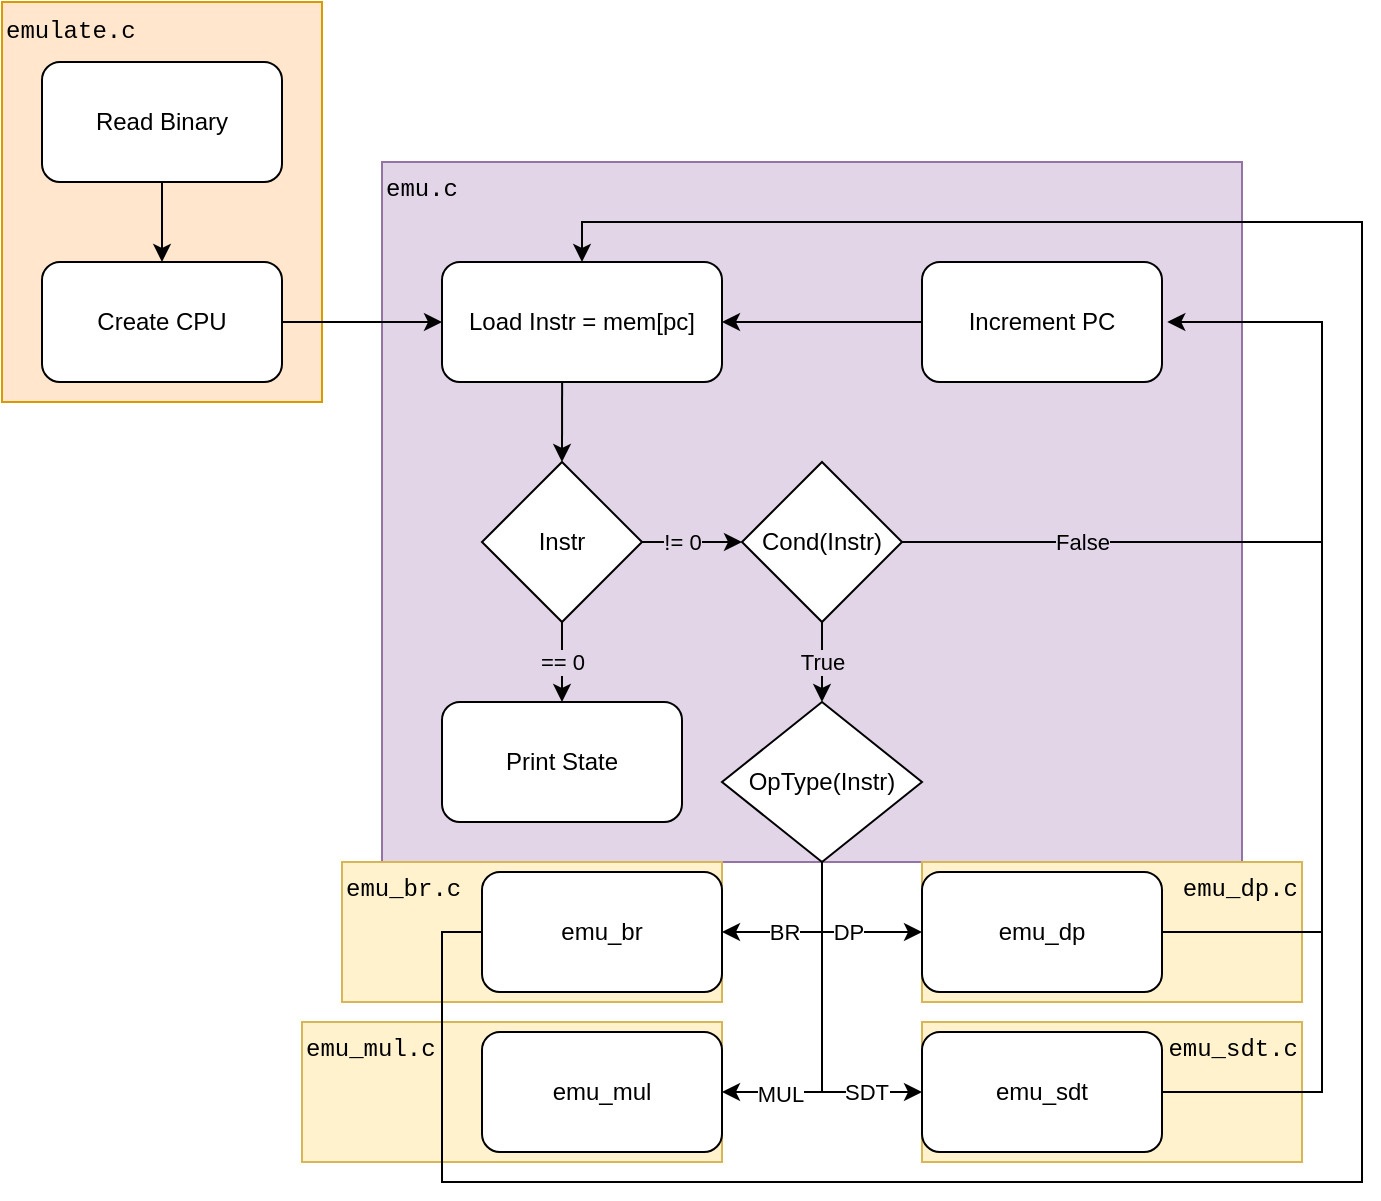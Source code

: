 <mxfile version="19.0.2" type="device"><diagram id="C5RBs43oDa-KdzZeNtuy" name="Page-1"><mxGraphModel dx="1072" dy="697" grid="1" gridSize="10" guides="1" tooltips="1" connect="1" arrows="1" fold="1" page="1" pageScale="1" pageWidth="827" pageHeight="1169" math="0" shadow="0"><root><mxCell id="WIyWlLk6GJQsqaUBKTNV-0"/><mxCell id="WIyWlLk6GJQsqaUBKTNV-1" parent="WIyWlLk6GJQsqaUBKTNV-0"/><mxCell id="gRORQyPWRsyguJwlLhQZ-69" value="emu.c" style="rounded=0;whiteSpace=wrap;html=1;fontFamily=Courier New;fillColor=#e1d5e7;strokeColor=#9673a6;verticalAlign=top;align=left;" vertex="1" parent="WIyWlLk6GJQsqaUBKTNV-1"><mxGeometry x="230" y="90" width="430" height="350" as="geometry"/></mxCell><mxCell id="gRORQyPWRsyguJwlLhQZ-68" value="&lt;div align=&quot;right&quot;&gt;emu_dp.c&lt;/div&gt;" style="rounded=0;whiteSpace=wrap;html=1;fontFamily=Courier New;fillColor=#fff2cc;strokeColor=#d6b656;align=right;verticalAlign=top;" vertex="1" parent="WIyWlLk6GJQsqaUBKTNV-1"><mxGeometry x="500" y="440" width="190" height="70" as="geometry"/></mxCell><mxCell id="gRORQyPWRsyguJwlLhQZ-67" value="&lt;div align=&quot;right&quot;&gt;emu_sdt.c&lt;/div&gt;" style="rounded=0;whiteSpace=wrap;html=1;fontFamily=Courier New;fillColor=#fff2cc;strokeColor=#d6b656;align=right;verticalAlign=top;" vertex="1" parent="WIyWlLk6GJQsqaUBKTNV-1"><mxGeometry x="500" y="520" width="190" height="70" as="geometry"/></mxCell><mxCell id="gRORQyPWRsyguJwlLhQZ-66" value="&lt;div align=&quot;left&quot;&gt;emu_mul.c&lt;/div&gt;" style="rounded=0;whiteSpace=wrap;html=1;fontFamily=Courier New;fillColor=#fff2cc;strokeColor=#d6b656;align=left;verticalAlign=top;" vertex="1" parent="WIyWlLk6GJQsqaUBKTNV-1"><mxGeometry x="190" y="520" width="210" height="70" as="geometry"/></mxCell><mxCell id="gRORQyPWRsyguJwlLhQZ-65" value="&lt;div align=&quot;left&quot;&gt;emu_br.c&lt;/div&gt;" style="rounded=0;whiteSpace=wrap;html=1;fontFamily=Courier New;fillColor=#fff2cc;strokeColor=#d6b656;align=left;verticalAlign=top;" vertex="1" parent="WIyWlLk6GJQsqaUBKTNV-1"><mxGeometry x="210" y="440" width="190" height="70" as="geometry"/></mxCell><mxCell id="gRORQyPWRsyguJwlLhQZ-62" value="&lt;div&gt;&lt;font face=&quot;Courier New&quot;&gt;emulate.c&lt;/font&gt;&lt;/div&gt;" style="rounded=0;whiteSpace=wrap;html=1;fillColor=#ffe6cc;strokeColor=#d79b00;align=left;verticalAlign=top;" vertex="1" parent="WIyWlLk6GJQsqaUBKTNV-1"><mxGeometry x="40" y="10" width="160" height="200" as="geometry"/></mxCell><mxCell id="gRORQyPWRsyguJwlLhQZ-0" value="Read Binary" style="rounded=1;whiteSpace=wrap;html=1;" vertex="1" parent="WIyWlLk6GJQsqaUBKTNV-1"><mxGeometry x="60" y="40" width="120" height="60" as="geometry"/></mxCell><mxCell id="gRORQyPWRsyguJwlLhQZ-1" value="Create CPU" style="rounded=1;whiteSpace=wrap;html=1;" vertex="1" parent="WIyWlLk6GJQsqaUBKTNV-1"><mxGeometry x="60" y="140" width="120" height="60" as="geometry"/></mxCell><mxCell id="gRORQyPWRsyguJwlLhQZ-3" value="Load Instr = mem[pc]" style="rounded=1;whiteSpace=wrap;html=1;" vertex="1" parent="WIyWlLk6GJQsqaUBKTNV-1"><mxGeometry x="260" y="140" width="140" height="60" as="geometry"/></mxCell><mxCell id="gRORQyPWRsyguJwlLhQZ-4" value="Print State" style="rounded=1;whiteSpace=wrap;html=1;" vertex="1" parent="WIyWlLk6GJQsqaUBKTNV-1"><mxGeometry x="260" y="360" width="120" height="60" as="geometry"/></mxCell><mxCell id="gRORQyPWRsyguJwlLhQZ-5" value="Instr" style="rhombus;whiteSpace=wrap;html=1;" vertex="1" parent="WIyWlLk6GJQsqaUBKTNV-1"><mxGeometry x="280" y="240" width="80" height="80" as="geometry"/></mxCell><mxCell id="gRORQyPWRsyguJwlLhQZ-6" value="" style="endArrow=classic;html=1;rounded=0;exitX=0.5;exitY=1;exitDx=0;exitDy=0;entryX=0.5;entryY=0;entryDx=0;entryDy=0;" edge="1" parent="WIyWlLk6GJQsqaUBKTNV-1" source="gRORQyPWRsyguJwlLhQZ-5" target="gRORQyPWRsyguJwlLhQZ-4"><mxGeometry width="50" height="50" relative="1" as="geometry"><mxPoint x="390" y="470" as="sourcePoint"/><mxPoint x="440" y="420" as="targetPoint"/><Array as="points"/></mxGeometry></mxCell><mxCell id="gRORQyPWRsyguJwlLhQZ-7" value="== 0" style="edgeLabel;html=1;align=center;verticalAlign=middle;resizable=0;points=[];labelBackgroundColor=#E1D5E7;" vertex="1" connectable="0" parent="gRORQyPWRsyguJwlLhQZ-6"><mxGeometry x="-0.669" y="-1" relative="1" as="geometry"><mxPoint x="1" y="13" as="offset"/></mxGeometry></mxCell><mxCell id="gRORQyPWRsyguJwlLhQZ-8" value="Cond(Instr)" style="rhombus;whiteSpace=wrap;html=1;" vertex="1" parent="WIyWlLk6GJQsqaUBKTNV-1"><mxGeometry x="410" y="240" width="80" height="80" as="geometry"/></mxCell><mxCell id="gRORQyPWRsyguJwlLhQZ-11" value="Increment PC" style="rounded=1;whiteSpace=wrap;html=1;" vertex="1" parent="WIyWlLk6GJQsqaUBKTNV-1"><mxGeometry x="500" y="140" width="120" height="60" as="geometry"/></mxCell><mxCell id="gRORQyPWRsyguJwlLhQZ-13" value="OpType(Instr)" style="rhombus;whiteSpace=wrap;html=1;" vertex="1" parent="WIyWlLk6GJQsqaUBKTNV-1"><mxGeometry x="400" y="360" width="100" height="80" as="geometry"/></mxCell><mxCell id="gRORQyPWRsyguJwlLhQZ-18" value="" style="endArrow=classic;html=1;rounded=0;entryX=1;entryY=0.5;entryDx=0;entryDy=0;" edge="1" parent="WIyWlLk6GJQsqaUBKTNV-1" target="gRORQyPWRsyguJwlLhQZ-30"><mxGeometry width="50" height="50" relative="1" as="geometry"><mxPoint x="450" y="445" as="sourcePoint"/><mxPoint x="530" y="635" as="targetPoint"/><Array as="points"><mxPoint x="450" y="555"/></Array></mxGeometry></mxCell><mxCell id="gRORQyPWRsyguJwlLhQZ-56" value="MUL" style="edgeLabel;html=1;align=center;verticalAlign=middle;resizable=0;points=[];" vertex="1" connectable="0" parent="gRORQyPWRsyguJwlLhQZ-18"><mxGeometry x="0.646" y="1" relative="1" as="geometry"><mxPoint as="offset"/></mxGeometry></mxCell><mxCell id="gRORQyPWRsyguJwlLhQZ-19" value="" style="endArrow=classic;html=1;rounded=0;entryX=0;entryY=0.5;entryDx=0;entryDy=0;exitX=0.5;exitY=1;exitDx=0;exitDy=0;" edge="1" parent="WIyWlLk6GJQsqaUBKTNV-1" source="gRORQyPWRsyguJwlLhQZ-13" target="gRORQyPWRsyguJwlLhQZ-28"><mxGeometry width="50" height="50" relative="1" as="geometry"><mxPoint x="450" y="455" as="sourcePoint"/><mxPoint x="530" y="715" as="targetPoint"/><Array as="points"><mxPoint x="450" y="475"/></Array></mxGeometry></mxCell><mxCell id="gRORQyPWRsyguJwlLhQZ-27" value="&lt;div&gt;DP&lt;/div&gt;" style="edgeLabel;html=1;align=center;verticalAlign=middle;resizable=0;points=[];" vertex="1" connectable="0" parent="gRORQyPWRsyguJwlLhQZ-19"><mxGeometry x="0.691" y="-2" relative="1" as="geometry"><mxPoint x="-24" y="-2" as="offset"/></mxGeometry></mxCell><mxCell id="gRORQyPWRsyguJwlLhQZ-28" value="emu_dp" style="rounded=1;whiteSpace=wrap;html=1;" vertex="1" parent="WIyWlLk6GJQsqaUBKTNV-1"><mxGeometry x="500" y="445" width="120" height="60" as="geometry"/></mxCell><mxCell id="gRORQyPWRsyguJwlLhQZ-29" value="emu_sdt" style="rounded=1;whiteSpace=wrap;html=1;" vertex="1" parent="WIyWlLk6GJQsqaUBKTNV-1"><mxGeometry x="500" y="525" width="120" height="60" as="geometry"/></mxCell><mxCell id="gRORQyPWRsyguJwlLhQZ-33" value="emu_br" style="rounded=1;whiteSpace=wrap;html=1;" vertex="1" parent="WIyWlLk6GJQsqaUBKTNV-1"><mxGeometry x="280" y="445" width="120" height="60" as="geometry"/></mxCell><mxCell id="gRORQyPWRsyguJwlLhQZ-36" value="" style="endArrow=classic;html=1;rounded=0;exitX=1;exitY=0.5;exitDx=0;exitDy=0;entryX=1.022;entryY=0.5;entryDx=0;entryDy=0;entryPerimeter=0;endFill=1;" edge="1" parent="WIyWlLk6GJQsqaUBKTNV-1" source="gRORQyPWRsyguJwlLhQZ-29" target="gRORQyPWRsyguJwlLhQZ-11"><mxGeometry width="50" height="50" relative="1" as="geometry"><mxPoint x="630" y="480" as="sourcePoint"/><mxPoint x="690" y="260" as="targetPoint"/><Array as="points"><mxPoint x="700" y="555"/><mxPoint x="700" y="170"/></Array></mxGeometry></mxCell><mxCell id="gRORQyPWRsyguJwlLhQZ-38" value="" style="endArrow=classic;html=1;rounded=0;entryX=1;entryY=0.5;entryDx=0;entryDy=0;exitX=0;exitY=0.5;exitDx=0;exitDy=0;" edge="1" parent="WIyWlLk6GJQsqaUBKTNV-1" source="gRORQyPWRsyguJwlLhQZ-11" target="gRORQyPWRsyguJwlLhQZ-3"><mxGeometry width="50" height="50" relative="1" as="geometry"><mxPoint x="500" y="320" as="sourcePoint"/><mxPoint x="550" y="270" as="targetPoint"/></mxGeometry></mxCell><mxCell id="gRORQyPWRsyguJwlLhQZ-40" value="!= 0" style="endArrow=classic;html=1;rounded=0;exitX=1;exitY=0.5;exitDx=0;exitDy=0;entryX=0;entryY=0.5;entryDx=0;entryDy=0;labelBackgroundColor=#e1d5e7;" edge="1" parent="WIyWlLk6GJQsqaUBKTNV-1" source="gRORQyPWRsyguJwlLhQZ-5" target="gRORQyPWRsyguJwlLhQZ-8"><mxGeometry x="-0.2" width="50" height="50" relative="1" as="geometry"><mxPoint x="280" y="320" as="sourcePoint"/><mxPoint x="330" y="270" as="targetPoint"/><mxPoint as="offset"/></mxGeometry></mxCell><mxCell id="gRORQyPWRsyguJwlLhQZ-41" value="True" style="endArrow=classic;html=1;rounded=0;entryX=0.5;entryY=0;entryDx=0;entryDy=0;exitX=0.5;exitY=1;exitDx=0;exitDy=0;labelBackgroundColor=#E1D5E7;" edge="1" parent="WIyWlLk6GJQsqaUBKTNV-1" source="gRORQyPWRsyguJwlLhQZ-8" target="gRORQyPWRsyguJwlLhQZ-13"><mxGeometry width="50" height="50" relative="1" as="geometry"><mxPoint x="280" y="400" as="sourcePoint"/><mxPoint x="330" y="350" as="targetPoint"/></mxGeometry></mxCell><mxCell id="gRORQyPWRsyguJwlLhQZ-43" value="False" style="endArrow=none;html=1;rounded=0;entryX=1;entryY=0.5;entryDx=0;entryDy=0;labelBackgroundColor=#E1D5E7;" edge="1" parent="WIyWlLk6GJQsqaUBKTNV-1" target="gRORQyPWRsyguJwlLhQZ-8"><mxGeometry x="0.143" width="50" height="50" relative="1" as="geometry"><mxPoint x="700" y="280" as="sourcePoint"/><mxPoint x="330" y="350" as="targetPoint"/><mxPoint as="offset"/></mxGeometry></mxCell><mxCell id="gRORQyPWRsyguJwlLhQZ-49" value="" style="endArrow=classic;html=1;rounded=0;entryX=0.5;entryY=0;entryDx=0;entryDy=0;endFill=1;exitX=0;exitY=0.5;exitDx=0;exitDy=0;" edge="1" parent="WIyWlLk6GJQsqaUBKTNV-1" source="gRORQyPWRsyguJwlLhQZ-33" target="gRORQyPWRsyguJwlLhQZ-3"><mxGeometry width="50" height="50" relative="1" as="geometry"><mxPoint x="260" y="500" as="sourcePoint"/><mxPoint x="540" y="130" as="targetPoint"/><Array as="points"><mxPoint x="260" y="475"/><mxPoint x="260" y="600"/><mxPoint x="720" y="600"/><mxPoint x="720" y="120"/><mxPoint x="330" y="120"/></Array></mxGeometry></mxCell><mxCell id="gRORQyPWRsyguJwlLhQZ-30" value="emu_mul" style="rounded=1;whiteSpace=wrap;html=1;" vertex="1" parent="WIyWlLk6GJQsqaUBKTNV-1"><mxGeometry x="280" y="525" width="120" height="60" as="geometry"/></mxCell><mxCell id="gRORQyPWRsyguJwlLhQZ-53" value="" style="endArrow=classic;html=1;rounded=0;entryX=1;entryY=0.5;entryDx=0;entryDy=0;" edge="1" parent="WIyWlLk6GJQsqaUBKTNV-1" target="gRORQyPWRsyguJwlLhQZ-33"><mxGeometry width="50" height="50" relative="1" as="geometry"><mxPoint x="450" y="475" as="sourcePoint"/><mxPoint x="430" y="465" as="targetPoint"/></mxGeometry></mxCell><mxCell id="gRORQyPWRsyguJwlLhQZ-55" value="BR" style="edgeLabel;html=1;align=center;verticalAlign=middle;resizable=0;points=[];" vertex="1" connectable="0" parent="gRORQyPWRsyguJwlLhQZ-53"><mxGeometry x="-0.227" relative="1" as="geometry"><mxPoint as="offset"/></mxGeometry></mxCell><mxCell id="gRORQyPWRsyguJwlLhQZ-54" value="" style="endArrow=classic;html=1;rounded=0;entryX=0;entryY=0.5;entryDx=0;entryDy=0;" edge="1" parent="WIyWlLk6GJQsqaUBKTNV-1" target="gRORQyPWRsyguJwlLhQZ-29"><mxGeometry width="50" height="50" relative="1" as="geometry"><mxPoint x="450" y="555" as="sourcePoint"/><mxPoint x="410" y="485" as="targetPoint"/></mxGeometry></mxCell><mxCell id="gRORQyPWRsyguJwlLhQZ-57" value="&lt;div&gt;SDT&lt;/div&gt;" style="edgeLabel;html=1;align=center;verticalAlign=middle;resizable=0;points=[];" vertex="1" connectable="0" parent="gRORQyPWRsyguJwlLhQZ-54"><mxGeometry x="-0.133" relative="1" as="geometry"><mxPoint as="offset"/></mxGeometry></mxCell><mxCell id="gRORQyPWRsyguJwlLhQZ-58" value="" style="endArrow=none;html=1;rounded=0;entryX=1;entryY=0.5;entryDx=0;entryDy=0;" edge="1" parent="WIyWlLk6GJQsqaUBKTNV-1" target="gRORQyPWRsyguJwlLhQZ-28"><mxGeometry width="50" height="50" relative="1" as="geometry"><mxPoint x="700" y="475" as="sourcePoint"/><mxPoint x="630" y="375" as="targetPoint"/></mxGeometry></mxCell><mxCell id="gRORQyPWRsyguJwlLhQZ-60" value="" style="endArrow=classic;html=1;rounded=0;exitX=1;exitY=0.5;exitDx=0;exitDy=0;entryX=0;entryY=0.5;entryDx=0;entryDy=0;" edge="1" parent="WIyWlLk6GJQsqaUBKTNV-1" source="gRORQyPWRsyguJwlLhQZ-1" target="gRORQyPWRsyguJwlLhQZ-3"><mxGeometry width="50" height="50" relative="1" as="geometry"><mxPoint x="580" y="420" as="sourcePoint"/><mxPoint x="630" y="370" as="targetPoint"/></mxGeometry></mxCell><mxCell id="gRORQyPWRsyguJwlLhQZ-61" value="" style="endArrow=classic;html=1;rounded=0;exitX=0.5;exitY=1;exitDx=0;exitDy=0;entryX=0.5;entryY=0;entryDx=0;entryDy=0;" edge="1" parent="WIyWlLk6GJQsqaUBKTNV-1" source="gRORQyPWRsyguJwlLhQZ-0" target="gRORQyPWRsyguJwlLhQZ-1"><mxGeometry width="50" height="50" relative="1" as="geometry"><mxPoint x="190" y="180" as="sourcePoint"/><mxPoint x="270" y="180" as="targetPoint"/></mxGeometry></mxCell><mxCell id="gRORQyPWRsyguJwlLhQZ-71" value="" style="endArrow=classic;html=1;rounded=0;fontFamily=Courier New;entryX=0.5;entryY=0;entryDx=0;entryDy=0;exitX=0.429;exitY=1;exitDx=0;exitDy=0;exitPerimeter=0;" edge="1" parent="WIyWlLk6GJQsqaUBKTNV-1" source="gRORQyPWRsyguJwlLhQZ-3" target="gRORQyPWRsyguJwlLhQZ-5"><mxGeometry width="50" height="50" relative="1" as="geometry"><mxPoint x="580" y="480" as="sourcePoint"/><mxPoint x="630" y="430" as="targetPoint"/></mxGeometry></mxCell></root></mxGraphModel></diagram></mxfile>